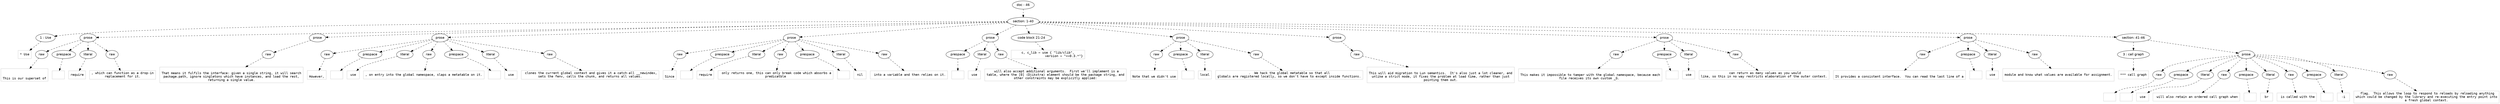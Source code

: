 digraph lpegNode {

node [fontname=Helvetica]
edge [style=dashed]

doc_0 [label="doc - 46"]


doc_0 -> { section_1}
{rank=same; section_1}

section_1 [label="section: 1-40"]


// END RANK doc_0

section_1 -> { header_2 prose_3 prose_4 prose_5 prose_6 prose_7 codeblock_8 prose_9 prose_10 prose_11 prose_12 section_13}
{rank=same; header_2 prose_3 prose_4 prose_5 prose_6 prose_7 codeblock_8 prose_9 prose_10 prose_11 prose_12 section_13}

header_2 [label="1 : Use"]

prose_3 [label="prose"]

prose_4 [label="prose"]

prose_5 [label="prose"]

prose_6 [label="prose"]

prose_7 [label="prose"]

codeblock_8 [label="code block 21-24"]

prose_9 [label="prose"]

prose_10 [label="prose"]

prose_11 [label="prose"]

prose_12 [label="prose"]

section_13 [label="section: 41-46"]


// END RANK section_1

header_2 -> leaf_14
leaf_14  [color=Gray,shape=rectangle,fontname=Inconsolata,label="* Use"]
// END RANK header_2

prose_3 -> { raw_15 prespace_16 literal_17 raw_18}
{rank=same; raw_15 prespace_16 literal_17 raw_18}

raw_15 [label="raw"]

prespace_16 [label="prespace"]

literal_17 [label="literal"]

raw_18 [label="raw"]


// END RANK prose_3

raw_15 -> leaf_19
leaf_19  [color=Gray,shape=rectangle,fontname=Inconsolata,label="

This is our superset of"]
// END RANK raw_15

prespace_16 -> leaf_20
leaf_20  [color=Gray,shape=rectangle,fontname=Inconsolata,label=" "]
// END RANK prespace_16

literal_17 -> leaf_21
leaf_21  [color=Gray,shape=rectangle,fontname=Inconsolata,label="require"]
// END RANK literal_17

raw_18 -> leaf_22
leaf_22  [color=Gray,shape=rectangle,fontname=Inconsolata,label=", which can function as a drop-in
replacement for it.
"]
// END RANK raw_18

prose_4 -> { raw_23}
{rank=same; raw_23}

raw_23 [label="raw"]


// END RANK prose_4

raw_23 -> leaf_24
leaf_24  [color=Gray,shape=rectangle,fontname=Inconsolata,label="
That means it fulfils the interface: given a single string, it will search
package.path, ignore singletons which have instances, and load the rest,
returning a single value.
"]
// END RANK raw_23

prose_5 -> { raw_25 prespace_26 literal_27 raw_28 prespace_29 literal_30 raw_31}
{rank=same; raw_25 prespace_26 literal_27 raw_28 prespace_29 literal_30 raw_31}

raw_25 [label="raw"]

prespace_26 [label="prespace"]

literal_27 [label="literal"]

raw_28 [label="raw"]

prespace_29 [label="prespace"]

literal_30 [label="literal"]

raw_31 [label="raw"]


// END RANK prose_5

raw_25 -> leaf_32
leaf_32  [color=Gray,shape=rectangle,fontname=Inconsolata,label="
However,"]
// END RANK raw_25

prespace_26 -> leaf_33
leaf_33  [color=Gray,shape=rectangle,fontname=Inconsolata,label=" "]
// END RANK prespace_26

literal_27 -> leaf_34
leaf_34  [color=Gray,shape=rectangle,fontname=Inconsolata,label="use"]
// END RANK literal_27

raw_28 -> leaf_35
leaf_35  [color=Gray,shape=rectangle,fontname=Inconsolata,label=", on entry into the global namespace, slaps a metatable on it."]
// END RANK raw_28

prespace_29 -> leaf_36
leaf_36  [color=Gray,shape=rectangle,fontname=Inconsolata,label=""]
// END RANK prespace_29

literal_30 -> leaf_37
leaf_37  [color=Gray,shape=rectangle,fontname=Inconsolata,label="use"]
// END RANK literal_30

raw_31 -> leaf_38
leaf_38  [color=Gray,shape=rectangle,fontname=Inconsolata,label=" clones the current global context and gives it a catch-all __newindex,
sets the fenv, calls the chunk, and returns all values.
"]
// END RANK raw_31

prose_6 -> { raw_39 prespace_40 literal_41 raw_42 prespace_43 literal_44 raw_45}
{rank=same; raw_39 prespace_40 literal_41 raw_42 prespace_43 literal_44 raw_45}

raw_39 [label="raw"]

prespace_40 [label="prespace"]

literal_41 [label="literal"]

raw_42 [label="raw"]

prespace_43 [label="prespace"]

literal_44 [label="literal"]

raw_45 [label="raw"]


// END RANK prose_6

raw_39 -> leaf_46
leaf_46  [color=Gray,shape=rectangle,fontname=Inconsolata,label="
Since"]
// END RANK raw_39

prespace_40 -> leaf_47
leaf_47  [color=Gray,shape=rectangle,fontname=Inconsolata,label=" "]
// END RANK prespace_40

literal_41 -> leaf_48
leaf_48  [color=Gray,shape=rectangle,fontname=Inconsolata,label="require"]
// END RANK literal_41

raw_42 -> leaf_49
leaf_49  [color=Gray,shape=rectangle,fontname=Inconsolata,label=" only returns one, this can only break code which absorbs a
predicatble"]
// END RANK raw_42

prespace_43 -> leaf_50
leaf_50  [color=Gray,shape=rectangle,fontname=Inconsolata,label=" "]
// END RANK prespace_43

literal_44 -> leaf_51
leaf_51  [color=Gray,shape=rectangle,fontname=Inconsolata,label="nil"]
// END RANK literal_44

raw_45 -> leaf_52
leaf_52  [color=Gray,shape=rectangle,fontname=Inconsolata,label=" into a variable and then relies on it.
"]
// END RANK raw_45

prose_7 -> { prespace_53 literal_54 raw_55}
{rank=same; prespace_53 literal_54 raw_55}

prespace_53 [label="prespace"]

literal_54 [label="literal"]

raw_55 [label="raw"]


// END RANK prose_7

prespace_53 -> leaf_56
leaf_56  [color=Gray,shape=rectangle,fontname=Inconsolata,label=""]
// END RANK prespace_53

literal_54 -> leaf_57
leaf_57  [color=Gray,shape=rectangle,fontname=Inconsolata,label="use"]
// END RANK literal_54

raw_55 -> leaf_58
leaf_58  [color=Gray,shape=rectangle,fontname=Inconsolata,label=" will also accept additional arguments.  First we'll implement is a
table, where the [0] (Djikstra) element should be the package string, and
other constraints may be explicitly applied:
"]
// END RANK raw_55

codeblock_8 -> leaf_59
leaf_59  [color=Gray,shape=rectangle,fontname=Inconsolata,label="c, c_lib = use { \"lib/clib\",
                 version = \"<=0.3.*\"}"]
// END RANK codeblock_8

prose_9 -> { raw_60 prespace_61 literal_62 raw_63}
{rank=same; raw_60 prespace_61 literal_62 raw_63}

raw_60 [label="raw"]

prespace_61 [label="prespace"]

literal_62 [label="literal"]

raw_63 [label="raw"]


// END RANK prose_9

raw_60 -> leaf_64
leaf_64  [color=Gray,shape=rectangle,fontname=Inconsolata,label="
Note that we didn't use"]
// END RANK raw_60

prespace_61 -> leaf_65
leaf_65  [color=Gray,shape=rectangle,fontname=Inconsolata,label=" "]
// END RANK prespace_61

literal_62 -> leaf_66
leaf_66  [color=Gray,shape=rectangle,fontname=Inconsolata,label="local"]
// END RANK literal_62

raw_63 -> leaf_67
leaf_67  [color=Gray,shape=rectangle,fontname=Inconsolata,label=".  We hack the global metatable so that all
globals are registered locally, so we don't have to except inside functions.
"]
// END RANK raw_63

prose_10 -> { raw_68}
{rank=same; raw_68}

raw_68 [label="raw"]


// END RANK prose_10

raw_68 -> leaf_69
leaf_69  [color=Gray,shape=rectangle,fontname=Inconsolata,label="
This will aid migration to Lun semantics.  It's also just a lot cleaner, and
unlike a strict mode, it fixes the problem at load time, rather than just
pointing them out.
"]
// END RANK raw_68

prose_11 -> { raw_70 prespace_71 literal_72 raw_73}
{rank=same; raw_70 prespace_71 literal_72 raw_73}

raw_70 [label="raw"]

prespace_71 [label="prespace"]

literal_72 [label="literal"]

raw_73 [label="raw"]


// END RANK prose_11

raw_70 -> leaf_74
leaf_74  [color=Gray,shape=rectangle,fontname=Inconsolata,label="
This makes it impossible to tamper with the global namespace, because each
file receives its own custom _G. "]
// END RANK raw_70

prespace_71 -> leaf_75
leaf_75  [color=Gray,shape=rectangle,fontname=Inconsolata,label=" "]
// END RANK prespace_71

literal_72 -> leaf_76
leaf_76  [color=Gray,shape=rectangle,fontname=Inconsolata,label="use"]
// END RANK literal_72

raw_73 -> leaf_77
leaf_77  [color=Gray,shape=rectangle,fontname=Inconsolata,label=" can return as many values as you would
like, so this in no way restricts elaboration of the outer context.
"]
// END RANK raw_73

prose_12 -> { raw_78 prespace_79 literal_80 raw_81}
{rank=same; raw_78 prespace_79 literal_80 raw_81}

raw_78 [label="raw"]

prespace_79 [label="prespace"]

literal_80 [label="literal"]

raw_81 [label="raw"]


// END RANK prose_12

raw_78 -> leaf_82
leaf_82  [color=Gray,shape=rectangle,fontname=Inconsolata,label="
It provides a consistent interface.  You can read the last line of a"]
// END RANK raw_78

prespace_79 -> leaf_83
leaf_83  [color=Gray,shape=rectangle,fontname=Inconsolata,label=" "]
// END RANK prespace_79

literal_80 -> leaf_84
leaf_84  [color=Gray,shape=rectangle,fontname=Inconsolata,label="use"]
// END RANK literal_80

raw_81 -> leaf_85
leaf_85  [color=Gray,shape=rectangle,fontname=Inconsolata,label="
module and know what values are available for assignment.

"]
// END RANK raw_81

section_13 -> { header_86 prose_87}
{rank=same; header_86 prose_87}

header_86 [label="3 : call graph"]

prose_87 [label="prose"]


// END RANK section_13

header_86 -> leaf_88
leaf_88  [color=Gray,shape=rectangle,fontname=Inconsolata,label="*** call graph"]
// END RANK header_86

prose_87 -> { raw_89 prespace_90 literal_91 raw_92 prespace_93 literal_94 raw_95 prespace_96 literal_97 raw_98}
{rank=same; raw_89 prespace_90 literal_91 raw_92 prespace_93 literal_94 raw_95 prespace_96 literal_97 raw_98}

raw_89 [label="raw"]

prespace_90 [label="prespace"]

literal_91 [label="literal"]

raw_92 [label="raw"]

prespace_93 [label="prespace"]

literal_94 [label="literal"]

raw_95 [label="raw"]

prespace_96 [label="prespace"]

literal_97 [label="literal"]

raw_98 [label="raw"]


// END RANK prose_87

raw_89 -> leaf_99
leaf_99  [color=Gray,shape=rectangle,fontname=Inconsolata,label=""]
// END RANK raw_89

prespace_90 -> leaf_100
leaf_100  [color=Gray,shape=rectangle,fontname=Inconsolata,label=""]
// END RANK prespace_90

literal_91 -> leaf_101
leaf_101  [color=Gray,shape=rectangle,fontname=Inconsolata,label="use"]
// END RANK literal_91

raw_92 -> leaf_102
leaf_102  [color=Gray,shape=rectangle,fontname=Inconsolata,label=" will also retain an ordered call graph when"]
// END RANK raw_92

prespace_93 -> leaf_103
leaf_103  [color=Gray,shape=rectangle,fontname=Inconsolata,label=" "]
// END RANK prespace_93

literal_94 -> leaf_104
leaf_104  [color=Gray,shape=rectangle,fontname=Inconsolata,label="br"]
// END RANK literal_94

raw_95 -> leaf_105
leaf_105  [color=Gray,shape=rectangle,fontname=Inconsolata,label=" is called with the"]
// END RANK raw_95

prespace_96 -> leaf_106
leaf_106  [color=Gray,shape=rectangle,fontname=Inconsolata,label=""]
// END RANK prespace_96

literal_97 -> leaf_107
leaf_107  [color=Gray,shape=rectangle,fontname=Inconsolata,label="-i"]
// END RANK literal_97

raw_98 -> leaf_108
leaf_108  [color=Gray,shape=rectangle,fontname=Inconsolata,label=" flag.  This allows the loop to respond to reloads by reloading anything
which could be changed by the library and re-executing the entry point into
a fresh global context."]
// END RANK raw_98


}
